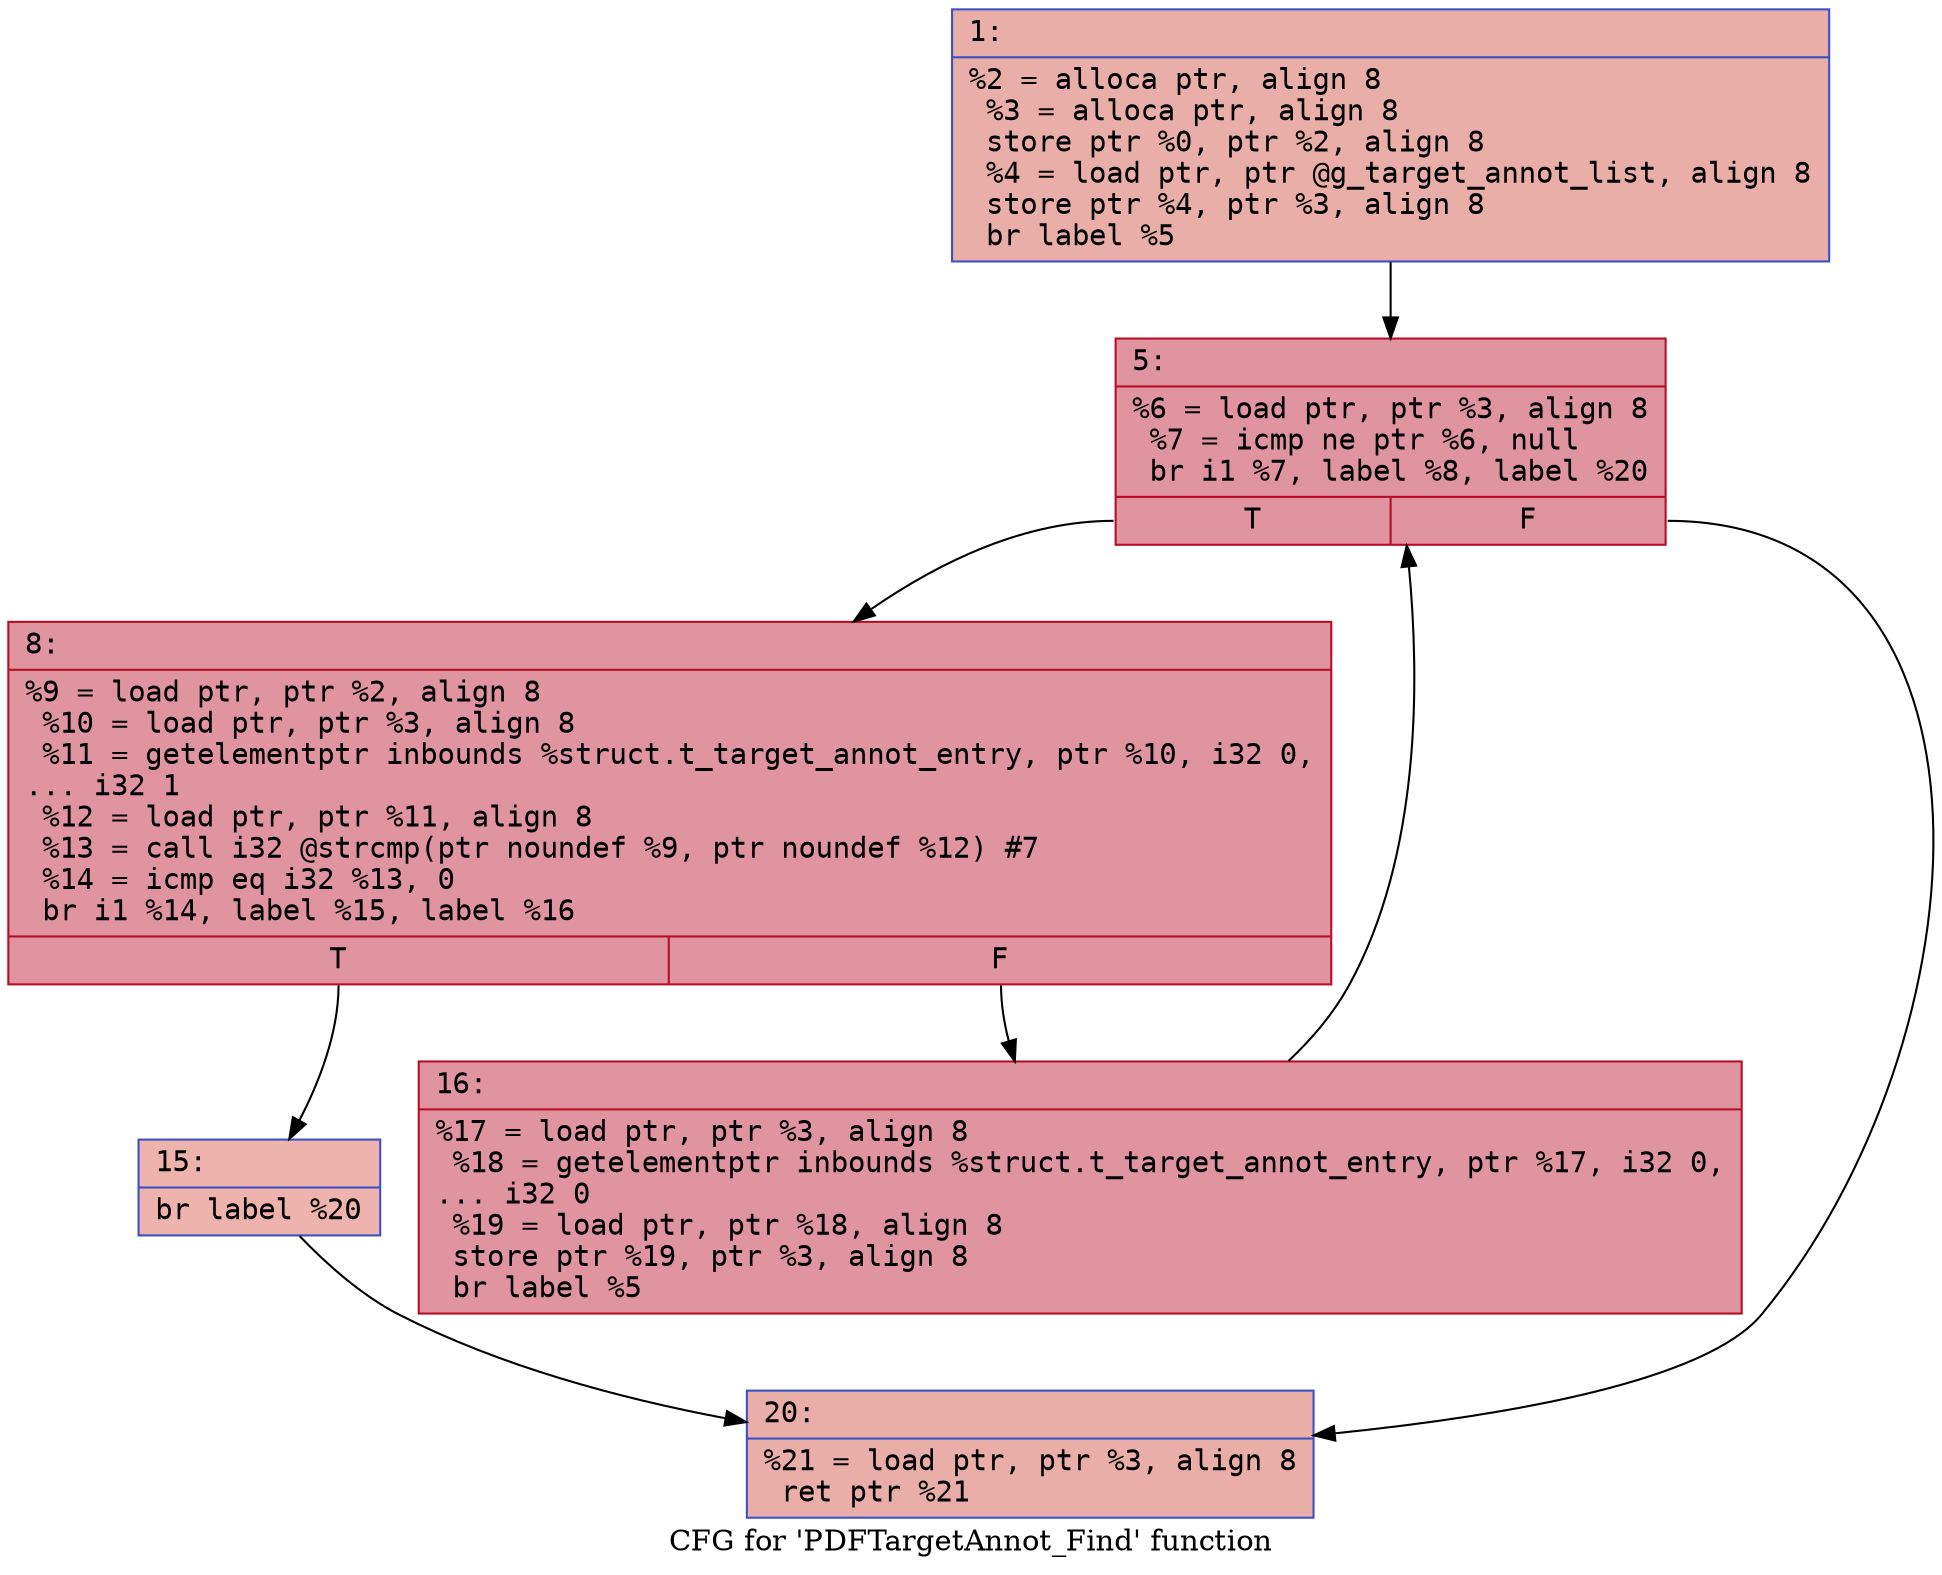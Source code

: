 digraph "CFG for 'PDFTargetAnnot_Find' function" {
	label="CFG for 'PDFTargetAnnot_Find' function";

	Node0x600000536bc0 [shape=record,color="#3d50c3ff", style=filled, fillcolor="#d0473d70" fontname="Courier",label="{1:\l|  %2 = alloca ptr, align 8\l  %3 = alloca ptr, align 8\l  store ptr %0, ptr %2, align 8\l  %4 = load ptr, ptr @g_target_annot_list, align 8\l  store ptr %4, ptr %3, align 8\l  br label %5\l}"];
	Node0x600000536bc0 -> Node0x600000536c10[tooltip="1 -> 5\nProbability 100.00%" ];
	Node0x600000536c10 [shape=record,color="#b70d28ff", style=filled, fillcolor="#b70d2870" fontname="Courier",label="{5:\l|  %6 = load ptr, ptr %3, align 8\l  %7 = icmp ne ptr %6, null\l  br i1 %7, label %8, label %20\l|{<s0>T|<s1>F}}"];
	Node0x600000536c10:s0 -> Node0x600000536c60[tooltip="5 -> 8\nProbability 96.88%" ];
	Node0x600000536c10:s1 -> Node0x600000536d50[tooltip="5 -> 20\nProbability 3.12%" ];
	Node0x600000536c60 [shape=record,color="#b70d28ff", style=filled, fillcolor="#b70d2870" fontname="Courier",label="{8:\l|  %9 = load ptr, ptr %2, align 8\l  %10 = load ptr, ptr %3, align 8\l  %11 = getelementptr inbounds %struct.t_target_annot_entry, ptr %10, i32 0,\l... i32 1\l  %12 = load ptr, ptr %11, align 8\l  %13 = call i32 @strcmp(ptr noundef %9, ptr noundef %12) #7\l  %14 = icmp eq i32 %13, 0\l  br i1 %14, label %15, label %16\l|{<s0>T|<s1>F}}"];
	Node0x600000536c60:s0 -> Node0x600000536cb0[tooltip="8 -> 15\nProbability 3.12%" ];
	Node0x600000536c60:s1 -> Node0x600000536d00[tooltip="8 -> 16\nProbability 96.88%" ];
	Node0x600000536cb0 [shape=record,color="#3d50c3ff", style=filled, fillcolor="#d6524470" fontname="Courier",label="{15:\l|  br label %20\l}"];
	Node0x600000536cb0 -> Node0x600000536d50[tooltip="15 -> 20\nProbability 100.00%" ];
	Node0x600000536d00 [shape=record,color="#b70d28ff", style=filled, fillcolor="#b70d2870" fontname="Courier",label="{16:\l|  %17 = load ptr, ptr %3, align 8\l  %18 = getelementptr inbounds %struct.t_target_annot_entry, ptr %17, i32 0,\l... i32 0\l  %19 = load ptr, ptr %18, align 8\l  store ptr %19, ptr %3, align 8\l  br label %5\l}"];
	Node0x600000536d00 -> Node0x600000536c10[tooltip="16 -> 5\nProbability 100.00%" ];
	Node0x600000536d50 [shape=record,color="#3d50c3ff", style=filled, fillcolor="#d0473d70" fontname="Courier",label="{20:\l|  %21 = load ptr, ptr %3, align 8\l  ret ptr %21\l}"];
}
